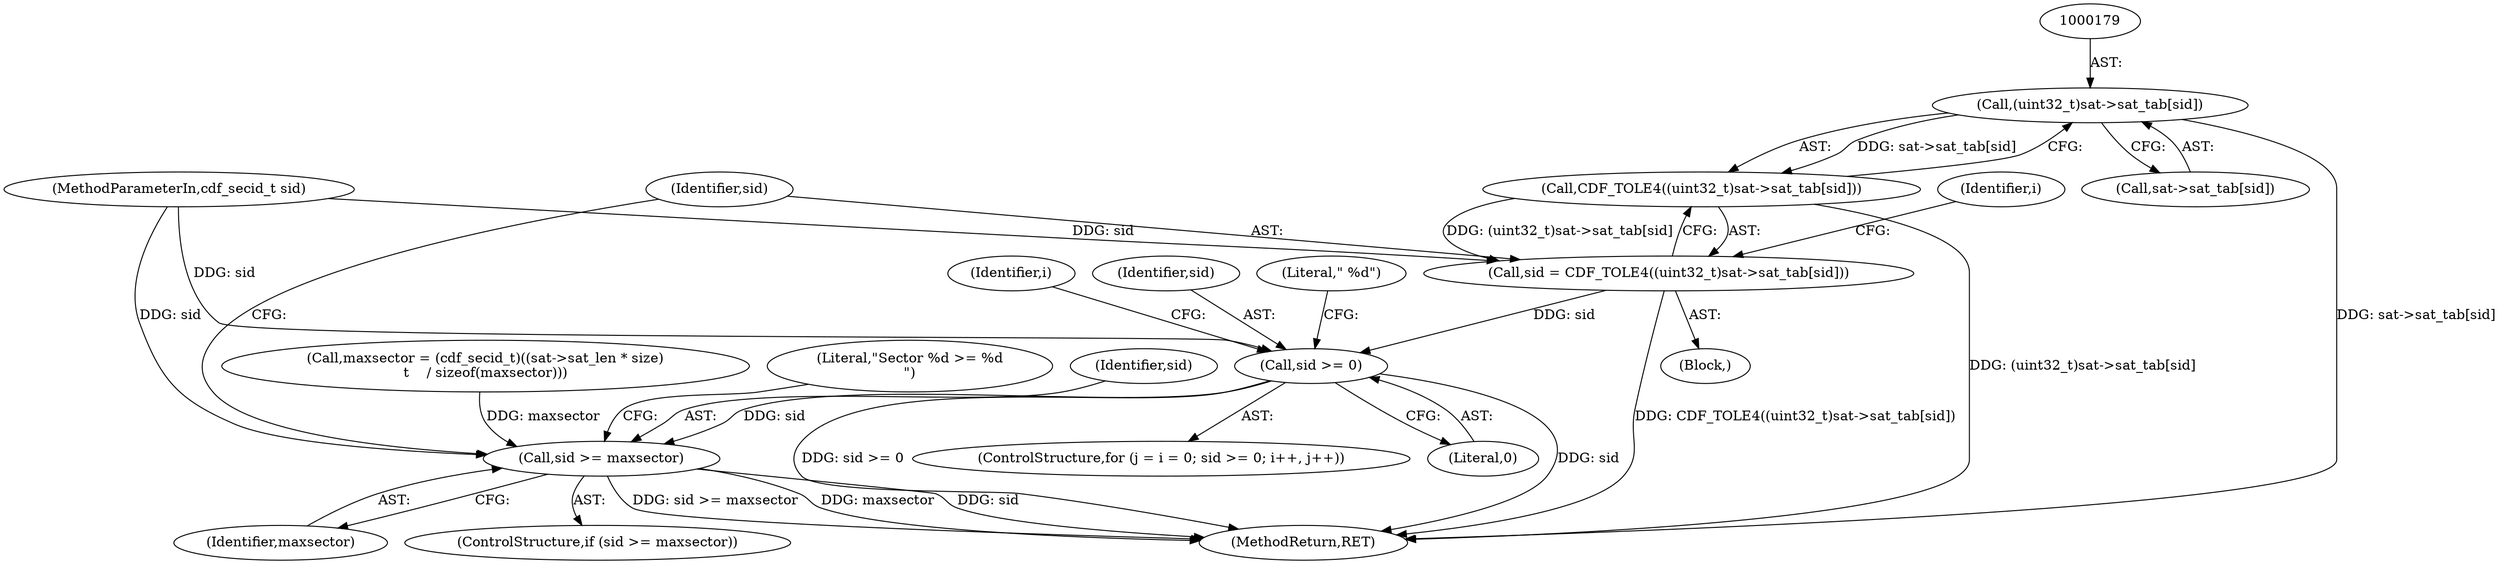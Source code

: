 digraph "0_file_40bade80cbe2af1d0b2cd0420cebd5d5905a2382@array" {
"1000178" [label="(Call,(uint32_t)sat->sat_tab[sid])"];
"1000177" [label="(Call,CDF_TOLE4((uint32_t)sat->sat_tab[sid]))"];
"1000175" [label="(Call,sid = CDF_TOLE4((uint32_t)sat->sat_tab[sid]))"];
"1000128" [label="(Call,sid >= 0)"];
"1000157" [label="(Call,sid >= maxsector)"];
"1000157" [label="(Call,sid >= maxsector)"];
"1000180" [label="(Call,sat->sat_tab[sid])"];
"1000136" [label="(Block,)"];
"1000158" [label="(Identifier,sid)"];
"1000187" [label="(Identifier,i)"];
"1000129" [label="(Identifier,sid)"];
"1000178" [label="(Call,(uint32_t)sat->sat_tab[sid])"];
"1000159" [label="(Identifier,maxsector)"];
"1000102" [label="(MethodParameterIn,cdf_secid_t sid)"];
"1000133" [label="(Identifier,i)"];
"1000176" [label="(Identifier,sid)"];
"1000128" [label="(Call,sid >= 0)"];
"1000108" [label="(Call,maxsector = (cdf_secid_t)((sat->sat_len * size)\n\t    / sizeof(maxsector)))"];
"1000203" [label="(MethodReturn,RET)"];
"1000163" [label="(Literal,\"Sector %d >= %d\n\")"];
"1000122" [label="(ControlStructure,for (j = i = 0; sid >= 0; i++, j++))"];
"1000139" [label="(Literal,\" %d\")"];
"1000156" [label="(ControlStructure,if (sid >= maxsector))"];
"1000177" [label="(Call,CDF_TOLE4((uint32_t)sat->sat_tab[sid]))"];
"1000130" [label="(Literal,0)"];
"1000175" [label="(Call,sid = CDF_TOLE4((uint32_t)sat->sat_tab[sid]))"];
"1000178" -> "1000177"  [label="AST: "];
"1000178" -> "1000180"  [label="CFG: "];
"1000179" -> "1000178"  [label="AST: "];
"1000180" -> "1000178"  [label="AST: "];
"1000177" -> "1000178"  [label="CFG: "];
"1000178" -> "1000203"  [label="DDG: sat->sat_tab[sid]"];
"1000178" -> "1000177"  [label="DDG: sat->sat_tab[sid]"];
"1000177" -> "1000175"  [label="AST: "];
"1000175" -> "1000177"  [label="CFG: "];
"1000177" -> "1000203"  [label="DDG: (uint32_t)sat->sat_tab[sid]"];
"1000177" -> "1000175"  [label="DDG: (uint32_t)sat->sat_tab[sid]"];
"1000175" -> "1000136"  [label="AST: "];
"1000176" -> "1000175"  [label="AST: "];
"1000133" -> "1000175"  [label="CFG: "];
"1000175" -> "1000203"  [label="DDG: CDF_TOLE4((uint32_t)sat->sat_tab[sid])"];
"1000175" -> "1000128"  [label="DDG: sid"];
"1000102" -> "1000175"  [label="DDG: sid"];
"1000128" -> "1000122"  [label="AST: "];
"1000128" -> "1000130"  [label="CFG: "];
"1000129" -> "1000128"  [label="AST: "];
"1000130" -> "1000128"  [label="AST: "];
"1000139" -> "1000128"  [label="CFG: "];
"1000187" -> "1000128"  [label="CFG: "];
"1000128" -> "1000203"  [label="DDG: sid >= 0"];
"1000128" -> "1000203"  [label="DDG: sid"];
"1000102" -> "1000128"  [label="DDG: sid"];
"1000128" -> "1000157"  [label="DDG: sid"];
"1000157" -> "1000156"  [label="AST: "];
"1000157" -> "1000159"  [label="CFG: "];
"1000158" -> "1000157"  [label="AST: "];
"1000159" -> "1000157"  [label="AST: "];
"1000163" -> "1000157"  [label="CFG: "];
"1000176" -> "1000157"  [label="CFG: "];
"1000157" -> "1000203"  [label="DDG: sid >= maxsector"];
"1000157" -> "1000203"  [label="DDG: maxsector"];
"1000157" -> "1000203"  [label="DDG: sid"];
"1000102" -> "1000157"  [label="DDG: sid"];
"1000108" -> "1000157"  [label="DDG: maxsector"];
}
